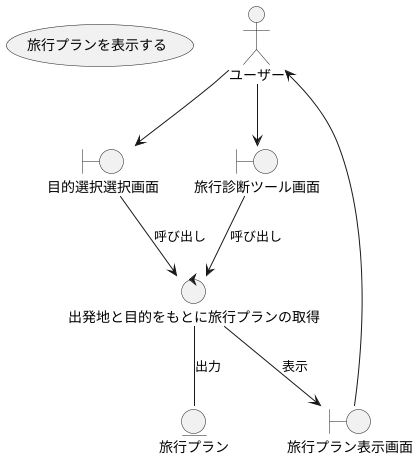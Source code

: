 @startuml

usecase 旅行プランを表示する

actor ユーザー

boundary 目的選択選択画面
boundary 旅行診断ツール画面
boundary 旅行プラン表示画面

control 出発地と目的をもとに旅行プランの取得

entity 旅行プラン

ユーザー --> 目的選択選択画面
ユーザー --> 旅行診断ツール画面
目的選択選択画面 --> 出発地と目的をもとに旅行プランの取得 : 呼び出し
旅行診断ツール画面 --> 出発地と目的をもとに旅行プランの取得 : 呼び出し
出発地と目的をもとに旅行プランの取得 -- 旅行プラン : 出力
出発地と目的をもとに旅行プランの取得 --> 旅行プラン表示画面 : 表示
旅行プラン表示画面 --> ユーザー

@enduml